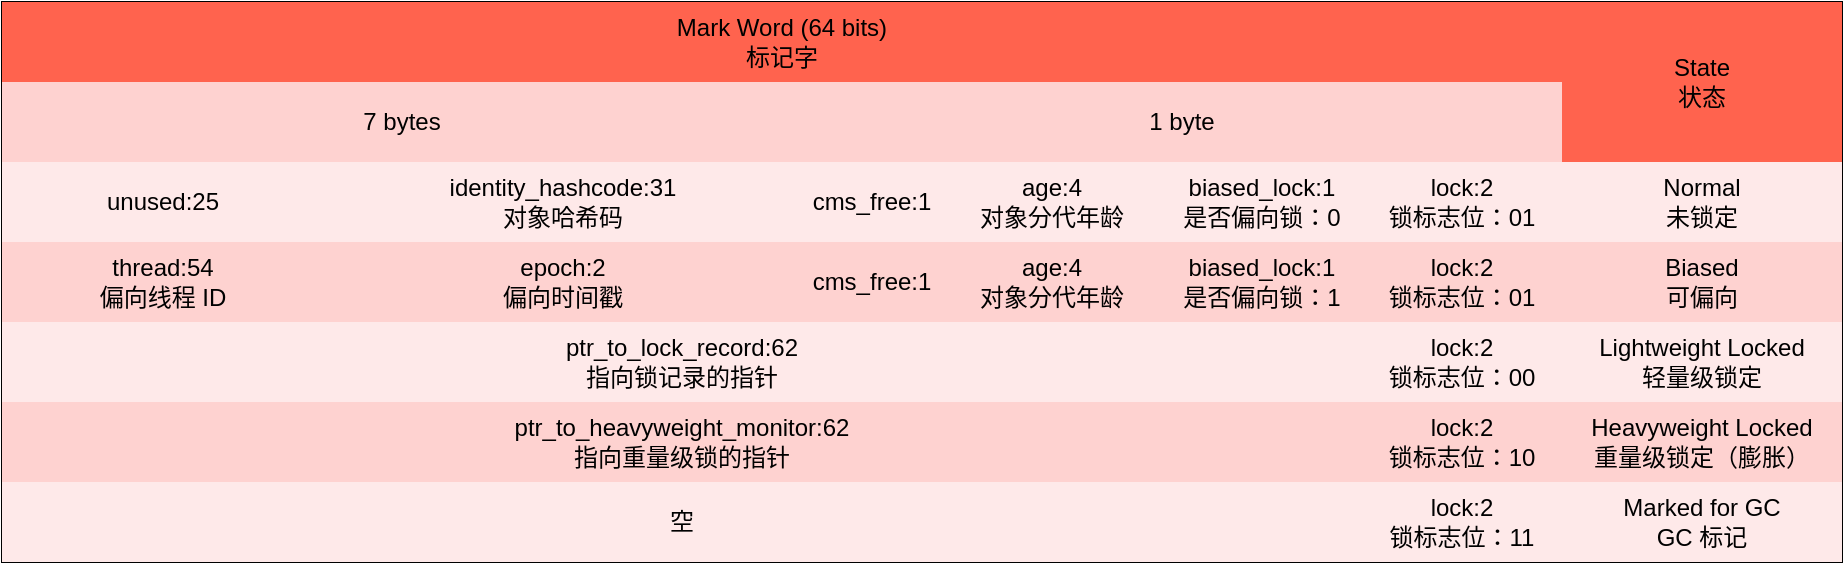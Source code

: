 <mxfile version="17.4.2" type="github">
  <diagram id="FtOTbmWVW1BAd9OqyBhV" name="Page-1">
    <mxGraphModel dx="1298" dy="860" grid="1" gridSize="10" guides="1" tooltips="1" connect="1" arrows="1" fold="1" page="1" pageScale="1" pageWidth="1169" pageHeight="1654" math="0" shadow="0">
      <root>
        <mxCell id="0" />
        <mxCell id="1" parent="0" />
        <mxCell id="H3et-QldE6UNzk7_1pBx-1" value="" style="shape=table;startSize=0;container=1;collapsible=0;childLayout=tableLayout;strokeWidth=1;" parent="1" vertex="1">
          <mxGeometry x="120" y="320" width="920.0" height="280" as="geometry" />
        </mxCell>
        <mxCell id="H3et-QldE6UNzk7_1pBx-2" value="" style="shape=tableRow;horizontal=0;startSize=0;swimlaneHead=0;swimlaneBody=0;top=0;left=0;bottom=0;right=0;collapsible=0;dropTarget=0;fillColor=none;points=[[0,0.5],[1,0.5]];portConstraint=eastwest;strokeWidth=1;" parent="H3et-QldE6UNzk7_1pBx-1" vertex="1">
          <mxGeometry width="920.0" height="40" as="geometry" />
        </mxCell>
        <mxCell id="H3et-QldE6UNzk7_1pBx-3" value="&lt;div&gt;Mark Word (64 bits)&lt;/div&gt;&lt;div&gt;标记字&lt;/div&gt;" style="shape=partialRectangle;html=1;whiteSpace=wrap;connectable=0;overflow=hidden;fillColor=#FF634E;top=0;left=0;bottom=0;right=0;pointerEvents=1;rowspan=1;colspan=6;strokeWidth=1;" parent="H3et-QldE6UNzk7_1pBx-2" vertex="1">
          <mxGeometry width="780" height="40" as="geometry">
            <mxRectangle width="161" height="40" as="alternateBounds" />
          </mxGeometry>
        </mxCell>
        <mxCell id="H3et-QldE6UNzk7_1pBx-4" value="" style="shape=partialRectangle;html=1;whiteSpace=wrap;connectable=0;overflow=hidden;fillColor=none;top=0;left=0;bottom=0;right=0;pointerEvents=1;" parent="H3et-QldE6UNzk7_1pBx-2" vertex="1" visible="0">
          <mxGeometry x="161" width="239" height="40" as="geometry">
            <mxRectangle width="239" height="40" as="alternateBounds" />
          </mxGeometry>
        </mxCell>
        <mxCell id="H3et-QldE6UNzk7_1pBx-5" value="" style="shape=partialRectangle;html=1;whiteSpace=wrap;connectable=0;overflow=hidden;fillColor=none;top=0;left=0;bottom=0;right=0;pointerEvents=1;" parent="H3et-QldE6UNzk7_1pBx-2" vertex="1" visible="0">
          <mxGeometry x="400" width="70" height="40" as="geometry">
            <mxRectangle width="70" height="40" as="alternateBounds" />
          </mxGeometry>
        </mxCell>
        <mxCell id="H3et-QldE6UNzk7_1pBx-6" value="" style="shape=partialRectangle;html=1;whiteSpace=wrap;connectable=0;overflow=hidden;fillColor=none;top=0;left=0;bottom=0;right=0;pointerEvents=1;" parent="H3et-QldE6UNzk7_1pBx-2" vertex="1" visible="0">
          <mxGeometry x="470" width="110" height="40" as="geometry">
            <mxRectangle width="110" height="40" as="alternateBounds" />
          </mxGeometry>
        </mxCell>
        <mxCell id="H3et-QldE6UNzk7_1pBx-7" value="" style="shape=partialRectangle;html=1;whiteSpace=wrap;connectable=0;overflow=hidden;fillColor=none;top=0;left=0;bottom=0;right=0;pointerEvents=1;" parent="H3et-QldE6UNzk7_1pBx-2" vertex="1" visible="0">
          <mxGeometry x="580" width="100" height="40" as="geometry">
            <mxRectangle width="100" height="40" as="alternateBounds" />
          </mxGeometry>
        </mxCell>
        <mxCell id="H3et-QldE6UNzk7_1pBx-8" value="" style="shape=partialRectangle;html=1;whiteSpace=wrap;connectable=0;overflow=hidden;fillColor=none;top=0;left=0;bottom=0;right=0;pointerEvents=1;" parent="H3et-QldE6UNzk7_1pBx-2" vertex="1" visible="0">
          <mxGeometry x="680" width="100" height="40" as="geometry">
            <mxRectangle width="100" height="40" as="alternateBounds" />
          </mxGeometry>
        </mxCell>
        <mxCell id="H3et-QldE6UNzk7_1pBx-9" value="&lt;div&gt;State&lt;/div&gt;&lt;div&gt;状态&lt;br&gt;&lt;/div&gt;" style="shape=partialRectangle;html=1;whiteSpace=wrap;connectable=0;overflow=hidden;fillColor=#FF634E;top=0;left=0;bottom=0;right=0;pointerEvents=1;rowspan=2;colspan=1;strokeWidth=1;" parent="H3et-QldE6UNzk7_1pBx-2" vertex="1">
          <mxGeometry x="780" width="140" height="80" as="geometry">
            <mxRectangle width="140" height="40" as="alternateBounds" />
          </mxGeometry>
        </mxCell>
        <mxCell id="H3et-QldE6UNzk7_1pBx-50" style="shape=tableRow;horizontal=0;startSize=0;swimlaneHead=0;swimlaneBody=0;top=0;left=0;bottom=0;right=0;collapsible=0;dropTarget=0;fillColor=none;points=[[0,0.5],[1,0.5]];portConstraint=eastwest;strokeWidth=1;" parent="H3et-QldE6UNzk7_1pBx-1" vertex="1">
          <mxGeometry y="40" width="920.0" height="40" as="geometry" />
        </mxCell>
        <mxCell id="H3et-QldE6UNzk7_1pBx-51" value="7 bytes" style="shape=partialRectangle;html=1;whiteSpace=wrap;connectable=0;overflow=hidden;fillColor=#FED2D0;top=0;left=0;bottom=0;right=0;pointerEvents=1;rowspan=1;colspan=2;strokeWidth=1;" parent="H3et-QldE6UNzk7_1pBx-50" vertex="1">
          <mxGeometry width="400" height="40" as="geometry">
            <mxRectangle width="161" height="40" as="alternateBounds" />
          </mxGeometry>
        </mxCell>
        <mxCell id="H3et-QldE6UNzk7_1pBx-52" style="shape=partialRectangle;html=1;whiteSpace=wrap;connectable=0;overflow=hidden;fillColor=none;top=0;left=0;bottom=0;right=0;pointerEvents=1;" parent="H3et-QldE6UNzk7_1pBx-50" vertex="1" visible="0">
          <mxGeometry x="161" width="239" height="40" as="geometry">
            <mxRectangle width="239" height="40" as="alternateBounds" />
          </mxGeometry>
        </mxCell>
        <mxCell id="H3et-QldE6UNzk7_1pBx-53" value="1 byte" style="shape=partialRectangle;html=1;whiteSpace=wrap;connectable=0;overflow=hidden;fillColor=#FED2D0;top=0;left=0;bottom=0;right=0;pointerEvents=1;rowspan=1;colspan=4;strokeWidth=1;" parent="H3et-QldE6UNzk7_1pBx-50" vertex="1">
          <mxGeometry x="400" width="380" height="40" as="geometry">
            <mxRectangle width="70" height="40" as="alternateBounds" />
          </mxGeometry>
        </mxCell>
        <mxCell id="H3et-QldE6UNzk7_1pBx-54" style="shape=partialRectangle;html=1;whiteSpace=wrap;connectable=0;overflow=hidden;fillColor=none;top=0;left=0;bottom=0;right=0;pointerEvents=1;" parent="H3et-QldE6UNzk7_1pBx-50" vertex="1" visible="0">
          <mxGeometry x="470" width="110" height="40" as="geometry">
            <mxRectangle width="110" height="40" as="alternateBounds" />
          </mxGeometry>
        </mxCell>
        <mxCell id="H3et-QldE6UNzk7_1pBx-55" style="shape=partialRectangle;html=1;whiteSpace=wrap;connectable=0;overflow=hidden;fillColor=none;top=0;left=0;bottom=0;right=0;pointerEvents=1;" parent="H3et-QldE6UNzk7_1pBx-50" vertex="1" visible="0">
          <mxGeometry x="580" width="100" height="40" as="geometry">
            <mxRectangle width="100" height="40" as="alternateBounds" />
          </mxGeometry>
        </mxCell>
        <mxCell id="H3et-QldE6UNzk7_1pBx-56" style="shape=partialRectangle;html=1;whiteSpace=wrap;connectable=0;overflow=hidden;fillColor=none;top=0;left=0;bottom=0;right=0;pointerEvents=1;" parent="H3et-QldE6UNzk7_1pBx-50" vertex="1" visible="0">
          <mxGeometry x="680" width="100" height="40" as="geometry">
            <mxRectangle width="100" height="40" as="alternateBounds" />
          </mxGeometry>
        </mxCell>
        <mxCell id="H3et-QldE6UNzk7_1pBx-57" style="shape=partialRectangle;html=1;whiteSpace=wrap;connectable=0;overflow=hidden;fillColor=none;top=0;left=0;bottom=0;right=0;pointerEvents=1;" parent="H3et-QldE6UNzk7_1pBx-50" vertex="1" visible="0">
          <mxGeometry x="780" width="140" height="40" as="geometry">
            <mxRectangle width="140" height="40" as="alternateBounds" />
          </mxGeometry>
        </mxCell>
        <mxCell id="H3et-QldE6UNzk7_1pBx-10" value="" style="shape=tableRow;horizontal=0;startSize=0;swimlaneHead=0;swimlaneBody=0;top=0;left=0;bottom=0;right=0;collapsible=0;dropTarget=0;fillColor=none;points=[[0,0.5],[1,0.5]];portConstraint=eastwest;strokeWidth=1;" parent="H3et-QldE6UNzk7_1pBx-1" vertex="1">
          <mxGeometry y="80" width="920.0" height="40" as="geometry" />
        </mxCell>
        <mxCell id="H3et-QldE6UNzk7_1pBx-11" value="unused:25" style="shape=partialRectangle;html=1;whiteSpace=wrap;connectable=0;overflow=hidden;fillColor=#FEE9E9;top=0;left=0;bottom=0;right=0;pointerEvents=1;strokeWidth=1;" parent="H3et-QldE6UNzk7_1pBx-10" vertex="1">
          <mxGeometry width="161" height="40" as="geometry">
            <mxRectangle width="161" height="40" as="alternateBounds" />
          </mxGeometry>
        </mxCell>
        <mxCell id="H3et-QldE6UNzk7_1pBx-12" value="identity_hashcode:31&lt;br&gt;&lt;div&gt;对象哈希码&lt;/div&gt;" style="shape=partialRectangle;html=1;whiteSpace=wrap;connectable=0;overflow=hidden;fillColor=#FEE9E9;top=0;left=0;bottom=0;right=0;pointerEvents=1;strokeWidth=1;" parent="H3et-QldE6UNzk7_1pBx-10" vertex="1">
          <mxGeometry x="161" width="239" height="40" as="geometry">
            <mxRectangle width="239" height="40" as="alternateBounds" />
          </mxGeometry>
        </mxCell>
        <mxCell id="H3et-QldE6UNzk7_1pBx-13" value="cms_free:1" style="shape=partialRectangle;html=1;whiteSpace=wrap;connectable=0;overflow=hidden;fillColor=#FEE9E9;top=0;left=0;bottom=0;right=0;pointerEvents=1;strokeWidth=1;" parent="H3et-QldE6UNzk7_1pBx-10" vertex="1">
          <mxGeometry x="400" width="70" height="40" as="geometry">
            <mxRectangle width="70" height="40" as="alternateBounds" />
          </mxGeometry>
        </mxCell>
        <mxCell id="H3et-QldE6UNzk7_1pBx-14" value="age:4&lt;br&gt;&lt;div&gt;对象分代年龄&lt;/div&gt;" style="shape=partialRectangle;html=1;whiteSpace=wrap;connectable=0;overflow=hidden;fillColor=#FEE9E9;top=0;left=0;bottom=0;right=0;pointerEvents=1;strokeWidth=1;" parent="H3et-QldE6UNzk7_1pBx-10" vertex="1">
          <mxGeometry x="470" width="110" height="40" as="geometry">
            <mxRectangle width="110" height="40" as="alternateBounds" />
          </mxGeometry>
        </mxCell>
        <mxCell id="H3et-QldE6UNzk7_1pBx-15" value="&lt;div&gt;biased_lock:1&lt;/div&gt;&lt;div&gt;是否偏向锁：0&lt;/div&gt;" style="shape=partialRectangle;html=1;whiteSpace=wrap;connectable=0;overflow=hidden;fillColor=#FEE9E9;top=0;left=0;bottom=0;right=0;pointerEvents=1;strokeWidth=1;" parent="H3et-QldE6UNzk7_1pBx-10" vertex="1">
          <mxGeometry x="580" width="100" height="40" as="geometry">
            <mxRectangle width="100" height="40" as="alternateBounds" />
          </mxGeometry>
        </mxCell>
        <mxCell id="H3et-QldE6UNzk7_1pBx-16" value="&lt;div&gt;lock:2&lt;/div&gt;锁标志位：01" style="shape=partialRectangle;html=1;whiteSpace=wrap;connectable=0;overflow=hidden;fillColor=#FEE9E9;top=0;left=0;bottom=0;right=0;pointerEvents=1;strokeWidth=1;" parent="H3et-QldE6UNzk7_1pBx-10" vertex="1">
          <mxGeometry x="680" width="100" height="40" as="geometry">
            <mxRectangle width="100" height="40" as="alternateBounds" />
          </mxGeometry>
        </mxCell>
        <mxCell id="H3et-QldE6UNzk7_1pBx-17" value="&lt;div&gt;Normal&lt;br&gt;&lt;/div&gt;&lt;div&gt;未锁定&lt;br&gt;&lt;/div&gt;" style="shape=partialRectangle;html=1;whiteSpace=wrap;connectable=0;overflow=hidden;fillColor=#FEE9E9;top=0;left=0;bottom=0;right=0;pointerEvents=1;strokeWidth=1;" parent="H3et-QldE6UNzk7_1pBx-10" vertex="1">
          <mxGeometry x="780" width="140" height="40" as="geometry">
            <mxRectangle width="140" height="40" as="alternateBounds" />
          </mxGeometry>
        </mxCell>
        <mxCell id="H3et-QldE6UNzk7_1pBx-18" value="" style="shape=tableRow;horizontal=0;startSize=0;swimlaneHead=0;swimlaneBody=0;top=0;left=0;bottom=0;right=0;collapsible=0;dropTarget=0;fillColor=none;points=[[0,0.5],[1,0.5]];portConstraint=eastwest;strokeWidth=1;" parent="H3et-QldE6UNzk7_1pBx-1" vertex="1">
          <mxGeometry y="120" width="920.0" height="40" as="geometry" />
        </mxCell>
        <mxCell id="H3et-QldE6UNzk7_1pBx-19" value="thread:54&lt;br&gt;&lt;div&gt;偏向线程 ID&lt;/div&gt;" style="shape=partialRectangle;html=1;whiteSpace=wrap;connectable=0;overflow=hidden;fillColor=#FED2D0;top=0;left=0;bottom=0;right=0;pointerEvents=1;strokeWidth=1;" parent="H3et-QldE6UNzk7_1pBx-18" vertex="1">
          <mxGeometry width="161" height="40" as="geometry">
            <mxRectangle width="161" height="40" as="alternateBounds" />
          </mxGeometry>
        </mxCell>
        <mxCell id="H3et-QldE6UNzk7_1pBx-20" value="epoch:2&lt;br&gt;&lt;div&gt;偏向时间戳&lt;/div&gt;" style="shape=partialRectangle;html=1;whiteSpace=wrap;connectable=0;overflow=hidden;fillColor=#FED2D0;top=0;left=0;bottom=0;right=0;pointerEvents=1;strokeWidth=1;" parent="H3et-QldE6UNzk7_1pBx-18" vertex="1">
          <mxGeometry x="161" width="239" height="40" as="geometry">
            <mxRectangle width="239" height="40" as="alternateBounds" />
          </mxGeometry>
        </mxCell>
        <mxCell id="H3et-QldE6UNzk7_1pBx-21" value="cms_free:1" style="shape=partialRectangle;html=1;whiteSpace=wrap;connectable=0;overflow=hidden;fillColor=#FED2D0;top=0;left=0;bottom=0;right=0;pointerEvents=1;strokeWidth=1;" parent="H3et-QldE6UNzk7_1pBx-18" vertex="1">
          <mxGeometry x="400" width="70" height="40" as="geometry">
            <mxRectangle width="70" height="40" as="alternateBounds" />
          </mxGeometry>
        </mxCell>
        <mxCell id="H3et-QldE6UNzk7_1pBx-22" value="age:4&lt;br&gt;&lt;div&gt;对象分代年龄&lt;/div&gt;" style="shape=partialRectangle;html=1;whiteSpace=wrap;connectable=0;overflow=hidden;fillColor=#FED2D0;top=0;left=0;bottom=0;right=0;pointerEvents=1;strokeWidth=1;" parent="H3et-QldE6UNzk7_1pBx-18" vertex="1">
          <mxGeometry x="470" width="110" height="40" as="geometry">
            <mxRectangle width="110" height="40" as="alternateBounds" />
          </mxGeometry>
        </mxCell>
        <mxCell id="H3et-QldE6UNzk7_1pBx-23" value="&lt;div&gt;biased_lock:1&lt;/div&gt;&lt;div&gt;是否偏向锁：1&lt;/div&gt;" style="shape=partialRectangle;html=1;whiteSpace=wrap;connectable=0;overflow=hidden;fillColor=#FED2D0;top=0;left=0;bottom=0;right=0;pointerEvents=1;strokeWidth=1;" parent="H3et-QldE6UNzk7_1pBx-18" vertex="1">
          <mxGeometry x="580" width="100" height="40" as="geometry">
            <mxRectangle width="100" height="40" as="alternateBounds" />
          </mxGeometry>
        </mxCell>
        <mxCell id="H3et-QldE6UNzk7_1pBx-24" value="&lt;div&gt;lock:2&lt;/div&gt;锁标志位：01" style="shape=partialRectangle;html=1;whiteSpace=wrap;connectable=0;overflow=hidden;fillColor=#FED2D0;top=0;left=0;bottom=0;right=0;pointerEvents=1;strokeWidth=1;" parent="H3et-QldE6UNzk7_1pBx-18" vertex="1">
          <mxGeometry x="680" width="100" height="40" as="geometry">
            <mxRectangle width="100" height="40" as="alternateBounds" />
          </mxGeometry>
        </mxCell>
        <mxCell id="H3et-QldE6UNzk7_1pBx-25" value="&lt;div&gt;Biased&lt;/div&gt;&lt;div&gt;可偏向&lt;/div&gt;" style="shape=partialRectangle;html=1;whiteSpace=wrap;connectable=0;overflow=hidden;fillColor=#FED2D0;top=0;left=0;bottom=0;right=0;pointerEvents=1;strokeWidth=1;" parent="H3et-QldE6UNzk7_1pBx-18" vertex="1">
          <mxGeometry x="780" width="140" height="40" as="geometry">
            <mxRectangle width="140" height="40" as="alternateBounds" />
          </mxGeometry>
        </mxCell>
        <mxCell id="H3et-QldE6UNzk7_1pBx-26" value="" style="shape=tableRow;horizontal=0;startSize=0;swimlaneHead=0;swimlaneBody=0;top=0;left=0;bottom=0;right=0;collapsible=0;dropTarget=0;fillColor=none;points=[[0,0.5],[1,0.5]];portConstraint=eastwest;strokeWidth=1;" parent="H3et-QldE6UNzk7_1pBx-1" vertex="1">
          <mxGeometry y="160" width="920.0" height="40" as="geometry" />
        </mxCell>
        <mxCell id="H3et-QldE6UNzk7_1pBx-27" value="&lt;div&gt;ptr_to_lock_record:62&lt;/div&gt;&lt;div&gt;指向锁记录的指针&lt;br&gt;&lt;/div&gt;" style="shape=partialRectangle;html=1;whiteSpace=wrap;connectable=0;overflow=hidden;fillColor=#FEE9E9;top=0;left=0;bottom=0;right=0;pointerEvents=1;rowspan=1;colspan=5;strokeWidth=1;" parent="H3et-QldE6UNzk7_1pBx-26" vertex="1">
          <mxGeometry width="680" height="40" as="geometry">
            <mxRectangle width="161" height="40" as="alternateBounds" />
          </mxGeometry>
        </mxCell>
        <mxCell id="H3et-QldE6UNzk7_1pBx-28" value="" style="shape=partialRectangle;html=1;whiteSpace=wrap;connectable=0;overflow=hidden;fillColor=default;top=0;left=0;bottom=0;right=0;pointerEvents=1;" parent="H3et-QldE6UNzk7_1pBx-26" vertex="1" visible="0">
          <mxGeometry x="161" width="239" height="40" as="geometry">
            <mxRectangle width="239" height="40" as="alternateBounds" />
          </mxGeometry>
        </mxCell>
        <mxCell id="H3et-QldE6UNzk7_1pBx-29" value="" style="shape=partialRectangle;html=1;whiteSpace=wrap;connectable=0;overflow=hidden;fillColor=default;top=0;left=0;bottom=0;right=0;pointerEvents=1;" parent="H3et-QldE6UNzk7_1pBx-26" vertex="1" visible="0">
          <mxGeometry x="400" width="70" height="40" as="geometry">
            <mxRectangle width="70" height="40" as="alternateBounds" />
          </mxGeometry>
        </mxCell>
        <mxCell id="H3et-QldE6UNzk7_1pBx-30" value="" style="shape=partialRectangle;html=1;whiteSpace=wrap;connectable=0;overflow=hidden;fillColor=default;top=0;left=0;bottom=0;right=0;pointerEvents=1;" parent="H3et-QldE6UNzk7_1pBx-26" vertex="1" visible="0">
          <mxGeometry x="470" width="110" height="40" as="geometry">
            <mxRectangle width="110" height="40" as="alternateBounds" />
          </mxGeometry>
        </mxCell>
        <mxCell id="H3et-QldE6UNzk7_1pBx-31" value="" style="shape=partialRectangle;html=1;whiteSpace=wrap;connectable=0;overflow=hidden;fillColor=default;top=0;left=0;bottom=0;right=0;pointerEvents=1;" parent="H3et-QldE6UNzk7_1pBx-26" vertex="1" visible="0">
          <mxGeometry x="580" width="100" height="40" as="geometry">
            <mxRectangle width="100" height="40" as="alternateBounds" />
          </mxGeometry>
        </mxCell>
        <mxCell id="H3et-QldE6UNzk7_1pBx-32" value="&lt;div&gt;lock:2&lt;/div&gt;锁标志位：00" style="shape=partialRectangle;html=1;whiteSpace=wrap;connectable=0;overflow=hidden;fillColor=#FEE9E9;top=0;left=0;bottom=0;right=0;pointerEvents=1;strokeWidth=1;" parent="H3et-QldE6UNzk7_1pBx-26" vertex="1">
          <mxGeometry x="680" width="100" height="40" as="geometry">
            <mxRectangle width="100" height="40" as="alternateBounds" />
          </mxGeometry>
        </mxCell>
        <mxCell id="H3et-QldE6UNzk7_1pBx-33" value="&lt;div&gt;Lightweight Locked&lt;/div&gt;&lt;div&gt;轻量级锁定&lt;/div&gt;" style="shape=partialRectangle;html=1;whiteSpace=wrap;connectable=0;overflow=hidden;fillColor=#FEE9E9;top=0;left=0;bottom=0;right=0;pointerEvents=1;strokeWidth=1;" parent="H3et-QldE6UNzk7_1pBx-26" vertex="1">
          <mxGeometry x="780" width="140" height="40" as="geometry">
            <mxRectangle width="140" height="40" as="alternateBounds" />
          </mxGeometry>
        </mxCell>
        <mxCell id="H3et-QldE6UNzk7_1pBx-34" value="" style="shape=tableRow;horizontal=0;startSize=0;swimlaneHead=0;swimlaneBody=0;top=0;left=0;bottom=0;right=0;collapsible=0;dropTarget=0;fillColor=none;points=[[0,0.5],[1,0.5]];portConstraint=eastwest;strokeWidth=1;" parent="H3et-QldE6UNzk7_1pBx-1" vertex="1">
          <mxGeometry y="200" width="920.0" height="40" as="geometry" />
        </mxCell>
        <mxCell id="H3et-QldE6UNzk7_1pBx-35" value="&lt;div&gt;ptr_to_heavyweight_monitor:62&lt;/div&gt;&lt;div&gt;指向重量级锁的指针&lt;/div&gt;" style="shape=partialRectangle;html=1;whiteSpace=wrap;connectable=0;overflow=hidden;fillColor=#FED2D0;top=0;left=0;bottom=0;right=0;pointerEvents=1;rowspan=1;colspan=5;strokeWidth=1;" parent="H3et-QldE6UNzk7_1pBx-34" vertex="1">
          <mxGeometry width="680" height="40" as="geometry">
            <mxRectangle width="161" height="40" as="alternateBounds" />
          </mxGeometry>
        </mxCell>
        <mxCell id="H3et-QldE6UNzk7_1pBx-36" value="" style="shape=partialRectangle;html=1;whiteSpace=wrap;connectable=0;overflow=hidden;fillColor=none;top=0;left=0;bottom=0;right=0;pointerEvents=1;" parent="H3et-QldE6UNzk7_1pBx-34" vertex="1" visible="0">
          <mxGeometry x="161" width="239" height="40" as="geometry">
            <mxRectangle width="239" height="40" as="alternateBounds" />
          </mxGeometry>
        </mxCell>
        <mxCell id="H3et-QldE6UNzk7_1pBx-37" value="" style="shape=partialRectangle;html=1;whiteSpace=wrap;connectable=0;overflow=hidden;fillColor=none;top=0;left=0;bottom=0;right=0;pointerEvents=1;" parent="H3et-QldE6UNzk7_1pBx-34" vertex="1" visible="0">
          <mxGeometry x="400" width="70" height="40" as="geometry">
            <mxRectangle width="70" height="40" as="alternateBounds" />
          </mxGeometry>
        </mxCell>
        <mxCell id="H3et-QldE6UNzk7_1pBx-38" value="" style="shape=partialRectangle;html=1;whiteSpace=wrap;connectable=0;overflow=hidden;fillColor=none;top=0;left=0;bottom=0;right=0;pointerEvents=1;" parent="H3et-QldE6UNzk7_1pBx-34" vertex="1" visible="0">
          <mxGeometry x="470" width="110" height="40" as="geometry">
            <mxRectangle width="110" height="40" as="alternateBounds" />
          </mxGeometry>
        </mxCell>
        <mxCell id="H3et-QldE6UNzk7_1pBx-39" value="" style="shape=partialRectangle;html=1;whiteSpace=wrap;connectable=0;overflow=hidden;fillColor=none;top=0;left=0;bottom=0;right=0;pointerEvents=1;" parent="H3et-QldE6UNzk7_1pBx-34" vertex="1" visible="0">
          <mxGeometry x="580" width="100" height="40" as="geometry">
            <mxRectangle width="100" height="40" as="alternateBounds" />
          </mxGeometry>
        </mxCell>
        <mxCell id="H3et-QldE6UNzk7_1pBx-40" value="&lt;div&gt;lock:2&lt;/div&gt;锁标志位：10" style="shape=partialRectangle;html=1;whiteSpace=wrap;connectable=0;overflow=hidden;fillColor=#FED2D0;top=0;left=0;bottom=0;right=0;pointerEvents=1;strokeWidth=1;" parent="H3et-QldE6UNzk7_1pBx-34" vertex="1">
          <mxGeometry x="680" width="100" height="40" as="geometry">
            <mxRectangle width="100" height="40" as="alternateBounds" />
          </mxGeometry>
        </mxCell>
        <mxCell id="H3et-QldE6UNzk7_1pBx-41" value="&lt;div&gt;Heavyweight Locked&lt;/div&gt;&lt;div&gt;重量级锁定（膨胀）&lt;/div&gt;" style="shape=partialRectangle;html=1;whiteSpace=wrap;connectable=0;overflow=hidden;fillColor=#FED2D0;top=0;left=0;bottom=0;right=0;pointerEvents=1;strokeWidth=1;" parent="H3et-QldE6UNzk7_1pBx-34" vertex="1">
          <mxGeometry x="780" width="140" height="40" as="geometry">
            <mxRectangle width="140" height="40" as="alternateBounds" />
          </mxGeometry>
        </mxCell>
        <mxCell id="H3et-QldE6UNzk7_1pBx-42" value="" style="shape=tableRow;horizontal=0;startSize=0;swimlaneHead=0;swimlaneBody=0;top=0;left=0;bottom=0;right=0;collapsible=0;dropTarget=0;fillColor=none;points=[[0,0.5],[1,0.5]];portConstraint=eastwest;strokeWidth=1;" parent="H3et-QldE6UNzk7_1pBx-1" vertex="1">
          <mxGeometry y="240" width="920.0" height="40" as="geometry" />
        </mxCell>
        <mxCell id="H3et-QldE6UNzk7_1pBx-43" value="空" style="shape=partialRectangle;html=1;whiteSpace=wrap;connectable=0;overflow=hidden;fillColor=#FEE9E9;top=0;left=0;bottom=0;right=0;pointerEvents=1;rowspan=1;colspan=5;strokeWidth=1;" parent="H3et-QldE6UNzk7_1pBx-42" vertex="1">
          <mxGeometry width="680" height="40" as="geometry">
            <mxRectangle width="161" height="40" as="alternateBounds" />
          </mxGeometry>
        </mxCell>
        <mxCell id="H3et-QldE6UNzk7_1pBx-44" value="" style="shape=partialRectangle;html=1;whiteSpace=wrap;connectable=0;overflow=hidden;fillColor=none;top=0;left=0;bottom=0;right=0;pointerEvents=1;" parent="H3et-QldE6UNzk7_1pBx-42" vertex="1" visible="0">
          <mxGeometry x="161" width="239" height="40" as="geometry">
            <mxRectangle width="239" height="40" as="alternateBounds" />
          </mxGeometry>
        </mxCell>
        <mxCell id="H3et-QldE6UNzk7_1pBx-45" value="" style="shape=partialRectangle;html=1;whiteSpace=wrap;connectable=0;overflow=hidden;fillColor=none;top=0;left=0;bottom=0;right=0;pointerEvents=1;" parent="H3et-QldE6UNzk7_1pBx-42" vertex="1" visible="0">
          <mxGeometry x="400" width="70" height="40" as="geometry">
            <mxRectangle width="70" height="40" as="alternateBounds" />
          </mxGeometry>
        </mxCell>
        <mxCell id="H3et-QldE6UNzk7_1pBx-46" value="" style="shape=partialRectangle;html=1;whiteSpace=wrap;connectable=0;overflow=hidden;fillColor=none;top=0;left=0;bottom=0;right=0;pointerEvents=1;" parent="H3et-QldE6UNzk7_1pBx-42" vertex="1" visible="0">
          <mxGeometry x="470" width="110" height="40" as="geometry">
            <mxRectangle width="110" height="40" as="alternateBounds" />
          </mxGeometry>
        </mxCell>
        <mxCell id="H3et-QldE6UNzk7_1pBx-47" value="" style="shape=partialRectangle;html=1;whiteSpace=wrap;connectable=0;overflow=hidden;fillColor=none;top=0;left=0;bottom=0;right=0;pointerEvents=1;" parent="H3et-QldE6UNzk7_1pBx-42" vertex="1" visible="0">
          <mxGeometry x="580" width="100" height="40" as="geometry">
            <mxRectangle width="100" height="40" as="alternateBounds" />
          </mxGeometry>
        </mxCell>
        <mxCell id="H3et-QldE6UNzk7_1pBx-48" value="&lt;div&gt;lock:2&lt;/div&gt;锁标志位：11" style="shape=partialRectangle;html=1;whiteSpace=wrap;connectable=0;overflow=hidden;fillColor=#FEE9E9;top=0;left=0;bottom=0;right=0;pointerEvents=1;strokeWidth=1;" parent="H3et-QldE6UNzk7_1pBx-42" vertex="1">
          <mxGeometry x="680" width="100" height="40" as="geometry">
            <mxRectangle width="100" height="40" as="alternateBounds" />
          </mxGeometry>
        </mxCell>
        <mxCell id="H3et-QldE6UNzk7_1pBx-49" value="&lt;div&gt;Marked for GC&lt;/div&gt;&lt;div&gt;GC 标记&lt;br&gt;&lt;/div&gt;" style="shape=partialRectangle;html=1;whiteSpace=wrap;connectable=0;overflow=hidden;fillColor=#FEE9E9;top=0;left=0;bottom=0;right=0;pointerEvents=1;strokeWidth=1;" parent="H3et-QldE6UNzk7_1pBx-42" vertex="1">
          <mxGeometry x="780" width="140" height="40" as="geometry">
            <mxRectangle width="140" height="40" as="alternateBounds" />
          </mxGeometry>
        </mxCell>
      </root>
    </mxGraphModel>
  </diagram>
</mxfile>
